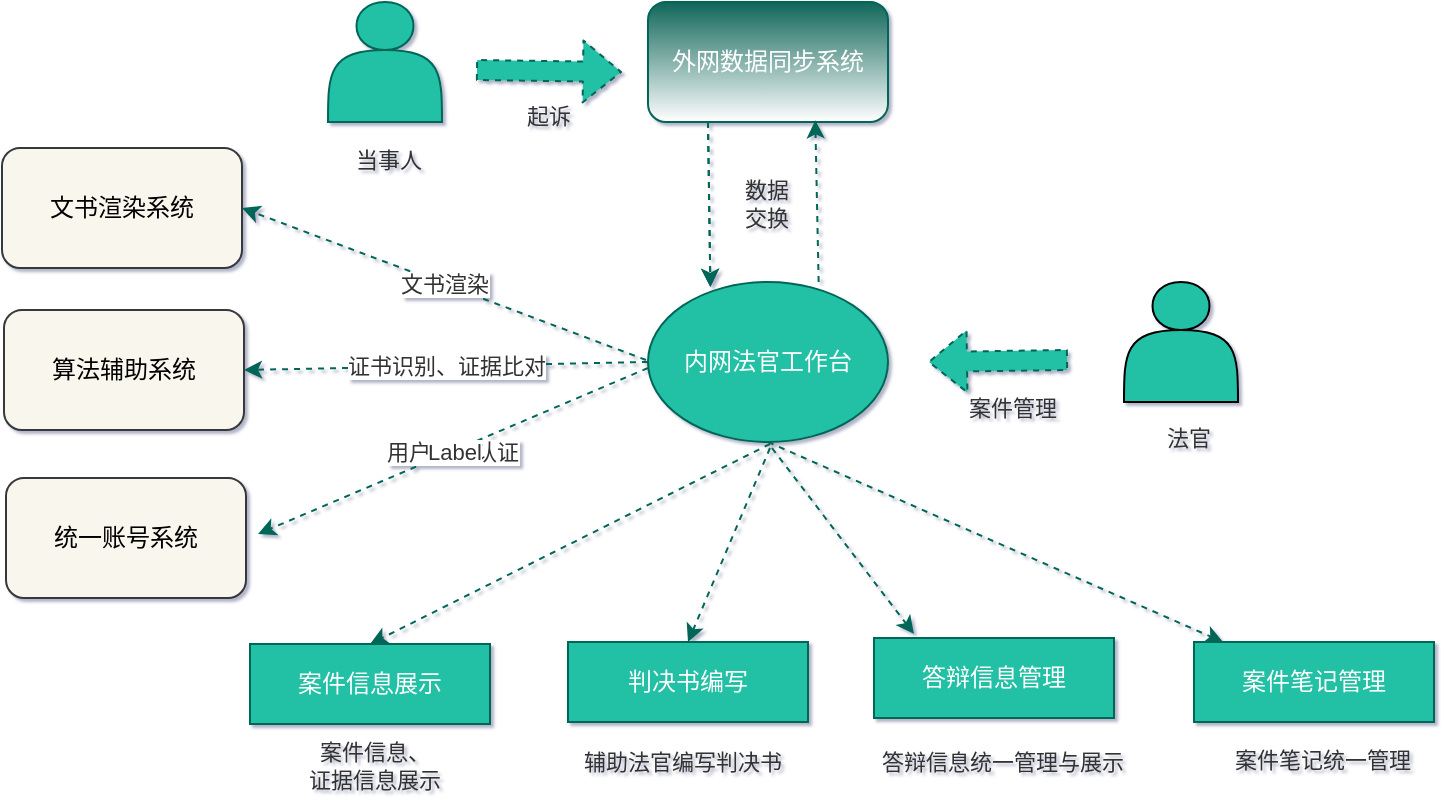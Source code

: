<mxfile version="16.2.7" type="github">
  <diagram id="6I0OCvxSQrVGMHxT2VVA" name="Page-1">
    <mxGraphModel dx="1188" dy="640" grid="0" gridSize="1" guides="1" tooltips="1" connect="1" arrows="1" fold="1" page="1" pageScale="1" pageWidth="2339" pageHeight="3300" math="0" shadow="1">
      <root>
        <mxCell id="0" />
        <mxCell id="1" parent="0" />
        <mxCell id="APhI3Lt8eEszKTMGjxDB-1" value="" style="shape=actor;whiteSpace=wrap;html=1;fillColor=#21C0A5;strokeColor=#006658;fontColor=#5C5C5C;" vertex="1" parent="1">
          <mxGeometry x="280" y="153" width="57" height="60" as="geometry" />
        </mxCell>
        <mxCell id="APhI3Lt8eEszKTMGjxDB-2" value="外网数据同步系统" style="rounded=1;whiteSpace=wrap;html=1;fillColor=#106659;strokeColor=#006658;fontColor=#FFFFFF;gradientColor=#ffffff;" vertex="1" parent="1">
          <mxGeometry x="440" y="153" width="120" height="60" as="geometry" />
        </mxCell>
        <mxCell id="APhI3Lt8eEszKTMGjxDB-4" value="文书渲染系统" style="rounded=1;whiteSpace=wrap;html=1;fillColor=#f9f7ed;strokeColor=#36393d;" vertex="1" parent="1">
          <mxGeometry x="117" y="226" width="120" height="60" as="geometry" />
        </mxCell>
        <mxCell id="APhI3Lt8eEszKTMGjxDB-5" value="算法辅助系统" style="rounded=1;whiteSpace=wrap;html=1;fillColor=#f9f7ed;strokeColor=#36393d;" vertex="1" parent="1">
          <mxGeometry x="118" y="307" width="120" height="60" as="geometry" />
        </mxCell>
        <mxCell id="APhI3Lt8eEszKTMGjxDB-10" value="&lt;font color=&quot;#ffffff&quot;&gt;内网法官工作台&lt;/font&gt;" style="ellipse;whiteSpace=wrap;html=1;fillColor=#21C0A5;strokeColor=#006658;fontColor=#5C5C5C;" vertex="1" parent="1">
          <mxGeometry x="440" y="293" width="120" height="80" as="geometry" />
        </mxCell>
        <mxCell id="APhI3Lt8eEszKTMGjxDB-11" value="&lt;font color=&quot;#ffffff&quot;&gt;案件信息展示&lt;/font&gt;" style="rounded=0;whiteSpace=wrap;html=1;fillColor=#21C0A5;strokeColor=#006658;fontColor=#5C5C5C;" vertex="1" parent="1">
          <mxGeometry x="241" y="474" width="120" height="40" as="geometry" />
        </mxCell>
        <mxCell id="APhI3Lt8eEszKTMGjxDB-12" value="判决书编写" style="rounded=0;whiteSpace=wrap;html=1;fillColor=#21C0A5;strokeColor=#006658;fontColor=#FFFFFF;" vertex="1" parent="1">
          <mxGeometry x="400" y="473" width="120" height="40" as="geometry" />
        </mxCell>
        <mxCell id="APhI3Lt8eEszKTMGjxDB-13" value="答辩信息管理" style="rounded=0;whiteSpace=wrap;html=1;fillColor=#21C0A5;strokeColor=#006658;fontColor=#FFFFFF;" vertex="1" parent="1">
          <mxGeometry x="553" y="471" width="120" height="40" as="geometry" />
        </mxCell>
        <mxCell id="APhI3Lt8eEszKTMGjxDB-14" value="案件笔记管理" style="rounded=0;whiteSpace=wrap;html=1;fillColor=#21C0A5;strokeColor=#006658;fontColor=#FFFFFF;" vertex="1" parent="1">
          <mxGeometry x="713" y="473" width="120" height="40" as="geometry" />
        </mxCell>
        <mxCell id="APhI3Lt8eEszKTMGjxDB-26" value="" style="endArrow=classic;html=1;rounded=1;dashed=1;sketch=0;fontFamily=Helvetica;fontSize=11;fontColor=#FFFFFF;strokeColor=#006658;fillColor=#21C0A5;curved=0;exitX=0.5;exitY=1;exitDx=0;exitDy=0;" edge="1" parent="1" source="APhI3Lt8eEszKTMGjxDB-10" target="APhI3Lt8eEszKTMGjxDB-14">
          <mxGeometry relative="1" as="geometry">
            <mxPoint x="530" y="429" as="sourcePoint" />
            <mxPoint x="630" y="429" as="targetPoint" />
          </mxGeometry>
        </mxCell>
        <mxCell id="APhI3Lt8eEszKTMGjxDB-28" value="" style="endArrow=classic;html=1;rounded=1;dashed=1;sketch=0;fontFamily=Helvetica;fontSize=11;fontColor=#FFFFFF;strokeColor=#006658;fillColor=#21C0A5;curved=0;" edge="1" parent="1">
          <mxGeometry relative="1" as="geometry">
            <mxPoint x="502" y="376" as="sourcePoint" />
            <mxPoint x="573" y="469" as="targetPoint" />
          </mxGeometry>
        </mxCell>
        <mxCell id="APhI3Lt8eEszKTMGjxDB-31" value="" style="endArrow=classic;html=1;rounded=1;dashed=1;sketch=0;fontFamily=Helvetica;fontSize=11;fontColor=#FFFFFF;strokeColor=#006658;fillColor=#21C0A5;curved=0;entryX=0.5;entryY=0;entryDx=0;entryDy=0;" edge="1" parent="1" target="APhI3Lt8eEszKTMGjxDB-12">
          <mxGeometry relative="1" as="geometry">
            <mxPoint x="501" y="376" as="sourcePoint" />
            <mxPoint x="601" y="376" as="targetPoint" />
          </mxGeometry>
        </mxCell>
        <mxCell id="APhI3Lt8eEszKTMGjxDB-34" value="" style="endArrow=classic;html=1;rounded=1;dashed=1;sketch=0;fontFamily=Helvetica;fontSize=11;fontColor=#FFFFFF;strokeColor=#006658;fillColor=#21C0A5;curved=0;entryX=0.5;entryY=0;entryDx=0;entryDy=0;" edge="1" parent="1" target="APhI3Lt8eEszKTMGjxDB-11">
          <mxGeometry relative="1" as="geometry">
            <mxPoint x="501" y="374" as="sourcePoint" />
            <mxPoint x="372" y="395" as="targetPoint" />
          </mxGeometry>
        </mxCell>
        <mxCell id="APhI3Lt8eEszKTMGjxDB-41" value="案件信息、&lt;br&gt;证据信息展示" style="text;html=1;align=center;verticalAlign=middle;resizable=0;points=[];autosize=1;strokeColor=none;fillColor=none;fontSize=11;fontFamily=Helvetica;fontColor=#333333;" vertex="1" parent="1">
          <mxGeometry x="261" y="519" width="83" height="31" as="geometry" />
        </mxCell>
        <mxCell id="APhI3Lt8eEszKTMGjxDB-42" value="辅助法官编写判决书" style="text;html=1;align=center;verticalAlign=middle;resizable=0;points=[];autosize=1;strokeColor=none;fillColor=none;fontSize=11;fontFamily=Helvetica;fontColor=#333333;" vertex="1" parent="1">
          <mxGeometry x="397" y="524" width="119" height="18" as="geometry" />
        </mxCell>
        <mxCell id="APhI3Lt8eEszKTMGjxDB-43" value="答辩信息统一管理与展示" style="text;html=1;align=center;verticalAlign=middle;resizable=0;points=[];autosize=1;strokeColor=none;fillColor=none;fontSize=11;fontFamily=Helvetica;fontColor=#333333;" vertex="1" parent="1">
          <mxGeometry x="545" y="524" width="143" height="18" as="geometry" />
        </mxCell>
        <mxCell id="APhI3Lt8eEszKTMGjxDB-44" value="案件笔记统一管理" style="text;html=1;align=center;verticalAlign=middle;resizable=0;points=[];autosize=1;strokeColor=none;fillColor=none;fontSize=11;fontFamily=Helvetica;fontColor=#333333;" vertex="1" parent="1">
          <mxGeometry x="723" y="523" width="107" height="18" as="geometry" />
        </mxCell>
        <mxCell id="APhI3Lt8eEszKTMGjxDB-46" value="当事人" style="text;html=1;align=center;verticalAlign=middle;resizable=0;points=[];autosize=1;strokeColor=none;fillColor=none;fontSize=11;fontFamily=Helvetica;fontColor=#333333;" vertex="1" parent="1">
          <mxGeometry x="286" y="223" width="47" height="18" as="geometry" />
        </mxCell>
        <mxCell id="APhI3Lt8eEszKTMGjxDB-47" value="" style="shape=actor;whiteSpace=wrap;html=1;labelBackgroundColor=default;fontFamily=Helvetica;fontSize=11;fontColor=#333333;fillColor=#21C0A5;gradientColor=none;" vertex="1" parent="1">
          <mxGeometry x="678" y="293" width="57" height="60" as="geometry" />
        </mxCell>
        <mxCell id="APhI3Lt8eEszKTMGjxDB-48" value="法官" style="text;html=1;align=center;verticalAlign=middle;resizable=0;points=[];autosize=1;strokeColor=none;fillColor=none;fontSize=11;fontFamily=Helvetica;fontColor=#333333;" vertex="1" parent="1">
          <mxGeometry x="692" y="362" width="35" height="18" as="geometry" />
        </mxCell>
        <mxCell id="APhI3Lt8eEszKTMGjxDB-53" value="" style="endArrow=classic;html=1;rounded=1;dashed=1;sketch=0;fontFamily=Helvetica;fontSize=11;fontColor=#333333;strokeColor=#006658;fillColor=#21C0A5;curved=0;exitX=0.25;exitY=1;exitDx=0;exitDy=0;entryX=0.26;entryY=0.031;entryDx=0;entryDy=0;entryPerimeter=0;" edge="1" parent="1" source="APhI3Lt8eEszKTMGjxDB-2" target="APhI3Lt8eEszKTMGjxDB-10">
          <mxGeometry relative="1" as="geometry">
            <mxPoint x="416" y="253" as="sourcePoint" />
            <mxPoint x="516" y="253" as="targetPoint" />
          </mxGeometry>
        </mxCell>
        <mxCell id="APhI3Lt8eEszKTMGjxDB-55" value="" style="endArrow=classic;html=1;rounded=1;dashed=1;sketch=0;fontFamily=Helvetica;fontSize=11;fontColor=#333333;strokeColor=#006658;fillColor=#21C0A5;curved=0;exitX=0.25;exitY=1;exitDx=0;exitDy=0;entryX=0.26;entryY=0.031;entryDx=0;entryDy=0;entryPerimeter=0;" edge="1" parent="1">
          <mxGeometry relative="1" as="geometry">
            <mxPoint x="470" y="213" as="sourcePoint" />
            <mxPoint x="471.2" y="295.48" as="targetPoint" />
          </mxGeometry>
        </mxCell>
        <mxCell id="APhI3Lt8eEszKTMGjxDB-56" value="" style="edgeLabel;resizable=0;html=1;align=center;verticalAlign=middle;labelBackgroundColor=default;fontFamily=Helvetica;fontSize=11;fontColor=#333333;strokeColor=#21C0A5;fillColor=#21C0A5;gradientColor=none;" connectable="0" vertex="1" parent="APhI3Lt8eEszKTMGjxDB-55">
          <mxGeometry relative="1" as="geometry" />
        </mxCell>
        <mxCell id="APhI3Lt8eEszKTMGjxDB-57" value="" style="endArrow=classic;html=1;rounded=1;dashed=1;sketch=0;fontFamily=Helvetica;fontSize=11;fontColor=#333333;strokeColor=#006658;fillColor=#21C0A5;curved=0;entryX=0.697;entryY=0.986;entryDx=0;entryDy=0;entryPerimeter=0;exitX=0.711;exitY=0;exitDx=0;exitDy=0;exitPerimeter=0;" edge="1" parent="1" source="APhI3Lt8eEszKTMGjxDB-10" target="APhI3Lt8eEszKTMGjxDB-2">
          <mxGeometry relative="1" as="geometry">
            <mxPoint x="521" y="289" as="sourcePoint" />
            <mxPoint x="621" y="289" as="targetPoint" />
          </mxGeometry>
        </mxCell>
        <mxCell id="APhI3Lt8eEszKTMGjxDB-59" value="数据&lt;br&gt;交换" style="text;html=1;align=center;verticalAlign=middle;resizable=0;points=[];autosize=1;strokeColor=none;fillColor=none;fontSize=11;fontFamily=Helvetica;fontColor=#333333;" vertex="1" parent="1">
          <mxGeometry x="481" y="238" width="35" height="31" as="geometry" />
        </mxCell>
        <mxCell id="APhI3Lt8eEszKTMGjxDB-62" value="统一账号系统" style="rounded=1;whiteSpace=wrap;html=1;fillColor=#f9f7ed;strokeColor=#36393d;" vertex="1" parent="1">
          <mxGeometry x="119" y="391" width="120" height="60" as="geometry" />
        </mxCell>
        <mxCell id="APhI3Lt8eEszKTMGjxDB-66" value="" style="endArrow=classic;html=1;rounded=1;dashed=1;sketch=0;fontFamily=Helvetica;fontSize=11;fontColor=#333333;strokeColor=#006658;fillColor=#21C0A5;curved=0;entryX=1;entryY=0.5;entryDx=0;entryDy=0;" edge="1" parent="1" target="APhI3Lt8eEszKTMGjxDB-4">
          <mxGeometry relative="1" as="geometry">
            <mxPoint x="439" y="332" as="sourcePoint" />
            <mxPoint x="506" y="315" as="targetPoint" />
          </mxGeometry>
        </mxCell>
        <mxCell id="APhI3Lt8eEszKTMGjxDB-67" value="文书渲染" style="edgeLabel;resizable=0;html=1;align=center;verticalAlign=middle;labelBackgroundColor=default;fontFamily=Helvetica;fontSize=11;fontColor=#333333;strokeColor=#21C0A5;fillColor=#106659;gradientColor=#ffffff;" connectable="0" vertex="1" parent="APhI3Lt8eEszKTMGjxDB-66">
          <mxGeometry relative="1" as="geometry" />
        </mxCell>
        <mxCell id="APhI3Lt8eEszKTMGjxDB-68" value="" style="endArrow=classic;html=1;rounded=1;dashed=1;sketch=0;fontFamily=Helvetica;fontSize=11;fontColor=#333333;strokeColor=#006658;fillColor=#21C0A5;curved=0;entryX=1;entryY=0.5;entryDx=0;entryDy=0;exitX=0;exitY=0.5;exitDx=0;exitDy=0;" edge="1" parent="1" source="APhI3Lt8eEszKTMGjxDB-10" target="APhI3Lt8eEszKTMGjxDB-5">
          <mxGeometry relative="1" as="geometry">
            <mxPoint x="406" y="315" as="sourcePoint" />
            <mxPoint x="506" y="315" as="targetPoint" />
          </mxGeometry>
        </mxCell>
        <mxCell id="APhI3Lt8eEszKTMGjxDB-69" value="证书识别、证据比对" style="edgeLabel;resizable=0;html=1;align=center;verticalAlign=middle;labelBackgroundColor=default;fontFamily=Helvetica;fontSize=11;fontColor=#333333;strokeColor=#21C0A5;fillColor=#106659;gradientColor=#ffffff;" connectable="0" vertex="1" parent="APhI3Lt8eEszKTMGjxDB-68">
          <mxGeometry relative="1" as="geometry" />
        </mxCell>
        <mxCell id="APhI3Lt8eEszKTMGjxDB-70" value="用户权限认证" style="endArrow=classic;html=1;rounded=1;dashed=1;sketch=0;fontFamily=Helvetica;fontSize=11;fontColor=#333333;strokeColor=#006658;fillColor=#21C0A5;curved=0;" edge="1" parent="1">
          <mxGeometry relative="1" as="geometry">
            <mxPoint x="440" y="336" as="sourcePoint" />
            <mxPoint x="245" y="419" as="targetPoint" />
          </mxGeometry>
        </mxCell>
        <mxCell id="APhI3Lt8eEszKTMGjxDB-71" value="Label" style="edgeLabel;resizable=0;html=1;align=center;verticalAlign=middle;labelBackgroundColor=default;fontFamily=Helvetica;fontSize=11;fontColor=#333333;strokeColor=#21C0A5;fillColor=#106659;gradientColor=#ffffff;" connectable="0" vertex="1" parent="APhI3Lt8eEszKTMGjxDB-70">
          <mxGeometry relative="1" as="geometry" />
        </mxCell>
        <mxCell id="APhI3Lt8eEszKTMGjxDB-74" value="" style="shape=flexArrow;endArrow=classic;html=1;rounded=1;dashed=1;sketch=0;fontFamily=Helvetica;fontSize=11;fontColor=#333333;strokeColor=#006658;fillColor=#21C0A5;curved=0;entryX=1;entryY=0.5;entryDx=0;entryDy=0;" edge="1" parent="1">
          <mxGeometry width="50" height="50" relative="1" as="geometry">
            <mxPoint x="650" y="332" as="sourcePoint" />
            <mxPoint x="580" y="333" as="targetPoint" />
          </mxGeometry>
        </mxCell>
        <mxCell id="APhI3Lt8eEszKTMGjxDB-84" value="" style="endArrow=classic;html=1;rounded=1;dashed=1;sketch=0;fontFamily=Helvetica;fontSize=11;fontColor=#333333;strokeColor=#006658;fillColor=#21C0A5;shape=flexArrow;curved=0;" edge="1" parent="1">
          <mxGeometry relative="1" as="geometry">
            <mxPoint x="354" y="187" as="sourcePoint" />
            <mxPoint x="427" y="188" as="targetPoint" />
          </mxGeometry>
        </mxCell>
        <mxCell id="APhI3Lt8eEszKTMGjxDB-86" value="起诉" style="text;html=1;align=center;verticalAlign=middle;resizable=0;points=[];autosize=1;strokeColor=none;fillColor=none;fontSize=11;fontFamily=Helvetica;fontColor=#333333;" vertex="1" parent="1">
          <mxGeometry x="372" y="201" width="35" height="18" as="geometry" />
        </mxCell>
        <mxCell id="APhI3Lt8eEszKTMGjxDB-88" value="案件管理" style="text;html=1;align=center;verticalAlign=middle;resizable=0;points=[];autosize=1;strokeColor=none;fillColor=none;fontSize=11;fontFamily=Helvetica;fontColor=#333333;" vertex="1" parent="1">
          <mxGeometry x="592" y="347" width="59" height="18" as="geometry" />
        </mxCell>
      </root>
    </mxGraphModel>
  </diagram>
</mxfile>
